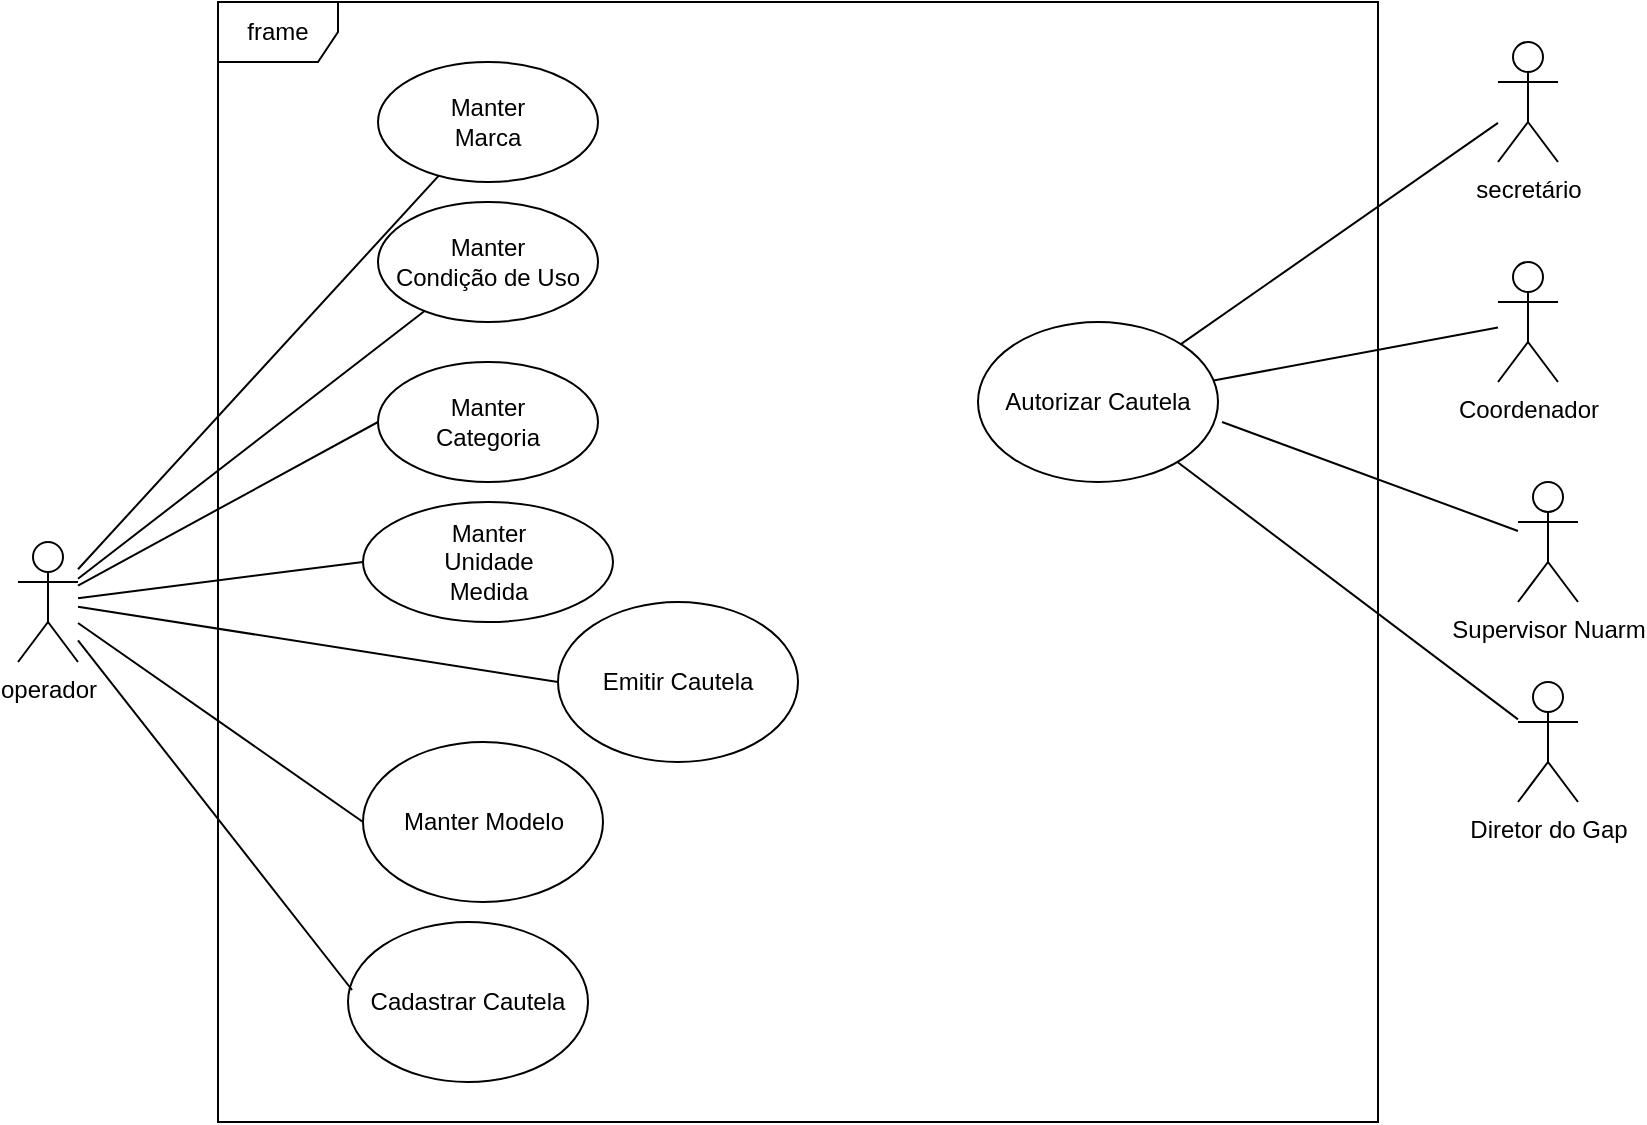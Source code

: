 <mxfile version="25.0.3">
  <diagram name="Page-1" id="c4acf3e9-155e-7222-9cf6-157b1a14988f">
    <mxGraphModel dx="880" dy="2729" grid="1" gridSize="10" guides="1" tooltips="1" connect="1" arrows="1" fold="1" page="1" pageScale="1" pageWidth="850" pageHeight="1100" background="none" math="0" shadow="0">
      <root>
        <mxCell id="0" />
        <mxCell id="1" parent="0" />
        <mxCell id="5rYNvA1EGpWT4PLwYlTP-1" value="frame" style="shape=umlFrame;whiteSpace=wrap;html=1;pointerEvents=0;" parent="1" vertex="1">
          <mxGeometry x="120" y="-2120" width="580" height="560" as="geometry" />
        </mxCell>
        <mxCell id="5rYNvA1EGpWT4PLwYlTP-18" style="rounded=0;orthogonalLoop=1;jettySize=auto;html=1;endArrow=none;endFill=0;" parent="1" source="5rYNvA1EGpWT4PLwYlTP-2" target="5rYNvA1EGpWT4PLwYlTP-17" edge="1">
          <mxGeometry relative="1" as="geometry" />
        </mxCell>
        <mxCell id="5rYNvA1EGpWT4PLwYlTP-20" style="rounded=0;orthogonalLoop=1;jettySize=auto;html=1;endArrow=none;endFill=0;" parent="1" source="5rYNvA1EGpWT4PLwYlTP-2" target="5rYNvA1EGpWT4PLwYlTP-19" edge="1">
          <mxGeometry relative="1" as="geometry" />
        </mxCell>
        <mxCell id="5rYNvA1EGpWT4PLwYlTP-22" style="rounded=0;orthogonalLoop=1;jettySize=auto;html=1;entryX=0;entryY=0.5;entryDx=0;entryDy=0;endArrow=none;endFill=0;" parent="1" source="5rYNvA1EGpWT4PLwYlTP-2" target="5rYNvA1EGpWT4PLwYlTP-21" edge="1">
          <mxGeometry relative="1" as="geometry" />
        </mxCell>
        <mxCell id="5rYNvA1EGpWT4PLwYlTP-24" style="rounded=0;orthogonalLoop=1;jettySize=auto;html=1;entryX=0;entryY=0.5;entryDx=0;entryDy=0;endArrow=none;endFill=0;" parent="1" source="5rYNvA1EGpWT4PLwYlTP-2" target="5rYNvA1EGpWT4PLwYlTP-23" edge="1">
          <mxGeometry relative="1" as="geometry" />
        </mxCell>
        <mxCell id="JCjts5rAEiLWBCdYOJuN-2" style="rounded=0;orthogonalLoop=1;jettySize=auto;html=1;entryX=0;entryY=0.5;entryDx=0;entryDy=0;endArrow=none;endFill=0;" parent="1" source="5rYNvA1EGpWT4PLwYlTP-2" target="JCjts5rAEiLWBCdYOJuN-1" edge="1">
          <mxGeometry relative="1" as="geometry" />
        </mxCell>
        <mxCell id="5vsusdq0JppMegxdK2Lm-20" style="rounded=0;orthogonalLoop=1;jettySize=auto;html=1;entryX=0;entryY=0.5;entryDx=0;entryDy=0;endArrow=none;endFill=0;" edge="1" parent="1" source="5rYNvA1EGpWT4PLwYlTP-2" target="5vsusdq0JppMegxdK2Lm-18">
          <mxGeometry relative="1" as="geometry" />
        </mxCell>
        <mxCell id="5rYNvA1EGpWT4PLwYlTP-2" value="operador" style="shape=umlActor;verticalLabelPosition=bottom;verticalAlign=top;html=1;" parent="1" vertex="1">
          <mxGeometry x="20" y="-1850" width="30" height="60" as="geometry" />
        </mxCell>
        <mxCell id="5rYNvA1EGpWT4PLwYlTP-17" value="Manter&lt;br&gt;Marca" style="ellipse;whiteSpace=wrap;html=1;" parent="1" vertex="1">
          <mxGeometry x="200" y="-2090" width="110" height="60" as="geometry" />
        </mxCell>
        <mxCell id="5rYNvA1EGpWT4PLwYlTP-19" value="Manter&lt;br&gt;Condição de Uso" style="ellipse;whiteSpace=wrap;html=1;" parent="1" vertex="1">
          <mxGeometry x="200" y="-2020" width="110" height="60" as="geometry" />
        </mxCell>
        <mxCell id="5rYNvA1EGpWT4PLwYlTP-21" value="Manter &lt;br&gt;Categoria" style="ellipse;whiteSpace=wrap;html=1;" parent="1" vertex="1">
          <mxGeometry x="200" y="-1940" width="110" height="60" as="geometry" />
        </mxCell>
        <mxCell id="5rYNvA1EGpWT4PLwYlTP-23" value="Manter &lt;br&gt;Unidade&lt;br&gt;Medida" style="ellipse;whiteSpace=wrap;html=1;" parent="1" vertex="1">
          <mxGeometry x="192.5" y="-1870" width="125" height="60" as="geometry" />
        </mxCell>
        <mxCell id="JCjts5rAEiLWBCdYOJuN-1" value="&lt;font style=&quot;vertical-align: inherit;&quot;&gt;&lt;font style=&quot;vertical-align: inherit;&quot;&gt;Manter Modelo&lt;/font&gt;&lt;/font&gt;" style="ellipse;whiteSpace=wrap;html=1;" parent="1" vertex="1">
          <mxGeometry x="192.5" y="-1750" width="120" height="80" as="geometry" />
        </mxCell>
        <mxCell id="5vsusdq0JppMegxdK2Lm-6" style="rounded=0;orthogonalLoop=1;jettySize=auto;html=1;endArrow=none;endFill=0;" edge="1" parent="1" source="5vsusdq0JppMegxdK2Lm-1" target="5vsusdq0JppMegxdK2Lm-5">
          <mxGeometry relative="1" as="geometry" />
        </mxCell>
        <mxCell id="5vsusdq0JppMegxdK2Lm-1" value="secretário" style="shape=umlActor;verticalLabelPosition=bottom;verticalAlign=top;html=1;outlineConnect=0;" vertex="1" parent="1">
          <mxGeometry x="760" y="-2100" width="30" height="60" as="geometry" />
        </mxCell>
        <mxCell id="5vsusdq0JppMegxdK2Lm-5" value="&lt;font style=&quot;vertical-align: inherit;&quot;&gt;&lt;font style=&quot;vertical-align: inherit;&quot;&gt;Autorizar Cautela&lt;/font&gt;&lt;/font&gt;" style="ellipse;whiteSpace=wrap;html=1;" vertex="1" parent="1">
          <mxGeometry x="500" y="-1960" width="120" height="80" as="geometry" />
        </mxCell>
        <mxCell id="5vsusdq0JppMegxdK2Lm-10" style="rounded=0;orthogonalLoop=1;jettySize=auto;html=1;endArrow=none;endFill=0;" edge="1" parent="1" source="5vsusdq0JppMegxdK2Lm-7" target="5vsusdq0JppMegxdK2Lm-5">
          <mxGeometry relative="1" as="geometry" />
        </mxCell>
        <mxCell id="5vsusdq0JppMegxdK2Lm-7" value="Coordenador" style="shape=umlActor;verticalLabelPosition=bottom;verticalAlign=top;html=1;outlineConnect=0;" vertex="1" parent="1">
          <mxGeometry x="760" y="-1990" width="30" height="60" as="geometry" />
        </mxCell>
        <mxCell id="5vsusdq0JppMegxdK2Lm-13" style="rounded=0;orthogonalLoop=1;jettySize=auto;html=1;entryX=1.017;entryY=0.625;entryDx=0;entryDy=0;endArrow=none;endFill=0;entryPerimeter=0;" edge="1" parent="1" source="5vsusdq0JppMegxdK2Lm-11" target="5vsusdq0JppMegxdK2Lm-5">
          <mxGeometry relative="1" as="geometry" />
        </mxCell>
        <mxCell id="5vsusdq0JppMegxdK2Lm-11" value="Supervisor Nuarm&lt;div&gt;&lt;br&gt;&lt;/div&gt;" style="shape=umlActor;verticalLabelPosition=bottom;verticalAlign=top;html=1;outlineConnect=0;" vertex="1" parent="1">
          <mxGeometry x="770" y="-1880" width="30" height="60" as="geometry" />
        </mxCell>
        <mxCell id="5vsusdq0JppMegxdK2Lm-15" style="rounded=0;orthogonalLoop=1;jettySize=auto;html=1;endArrow=none;endFill=0;" edge="1" parent="1" source="5vsusdq0JppMegxdK2Lm-12" target="5vsusdq0JppMegxdK2Lm-5">
          <mxGeometry relative="1" as="geometry" />
        </mxCell>
        <mxCell id="5vsusdq0JppMegxdK2Lm-12" value="&lt;div&gt;Diretor do Gap&lt;/div&gt;" style="shape=umlActor;verticalLabelPosition=bottom;verticalAlign=top;html=1;outlineConnect=0;" vertex="1" parent="1">
          <mxGeometry x="770" y="-1780" width="30" height="60" as="geometry" />
        </mxCell>
        <mxCell id="5vsusdq0JppMegxdK2Lm-16" value="Cadastrar Cautela" style="ellipse;whiteSpace=wrap;html=1;" vertex="1" parent="1">
          <mxGeometry x="185" y="-1660" width="120" height="80" as="geometry" />
        </mxCell>
        <mxCell id="5vsusdq0JppMegxdK2Lm-17" style="rounded=0;orthogonalLoop=1;jettySize=auto;html=1;entryX=0.017;entryY=0.425;entryDx=0;entryDy=0;entryPerimeter=0;endArrow=none;endFill=0;" edge="1" parent="1" source="5rYNvA1EGpWT4PLwYlTP-2" target="5vsusdq0JppMegxdK2Lm-16">
          <mxGeometry relative="1" as="geometry" />
        </mxCell>
        <mxCell id="5vsusdq0JppMegxdK2Lm-18" value="Emitir Cautela" style="ellipse;whiteSpace=wrap;html=1;" vertex="1" parent="1">
          <mxGeometry x="290" y="-1820" width="120" height="80" as="geometry" />
        </mxCell>
      </root>
    </mxGraphModel>
  </diagram>
</mxfile>
